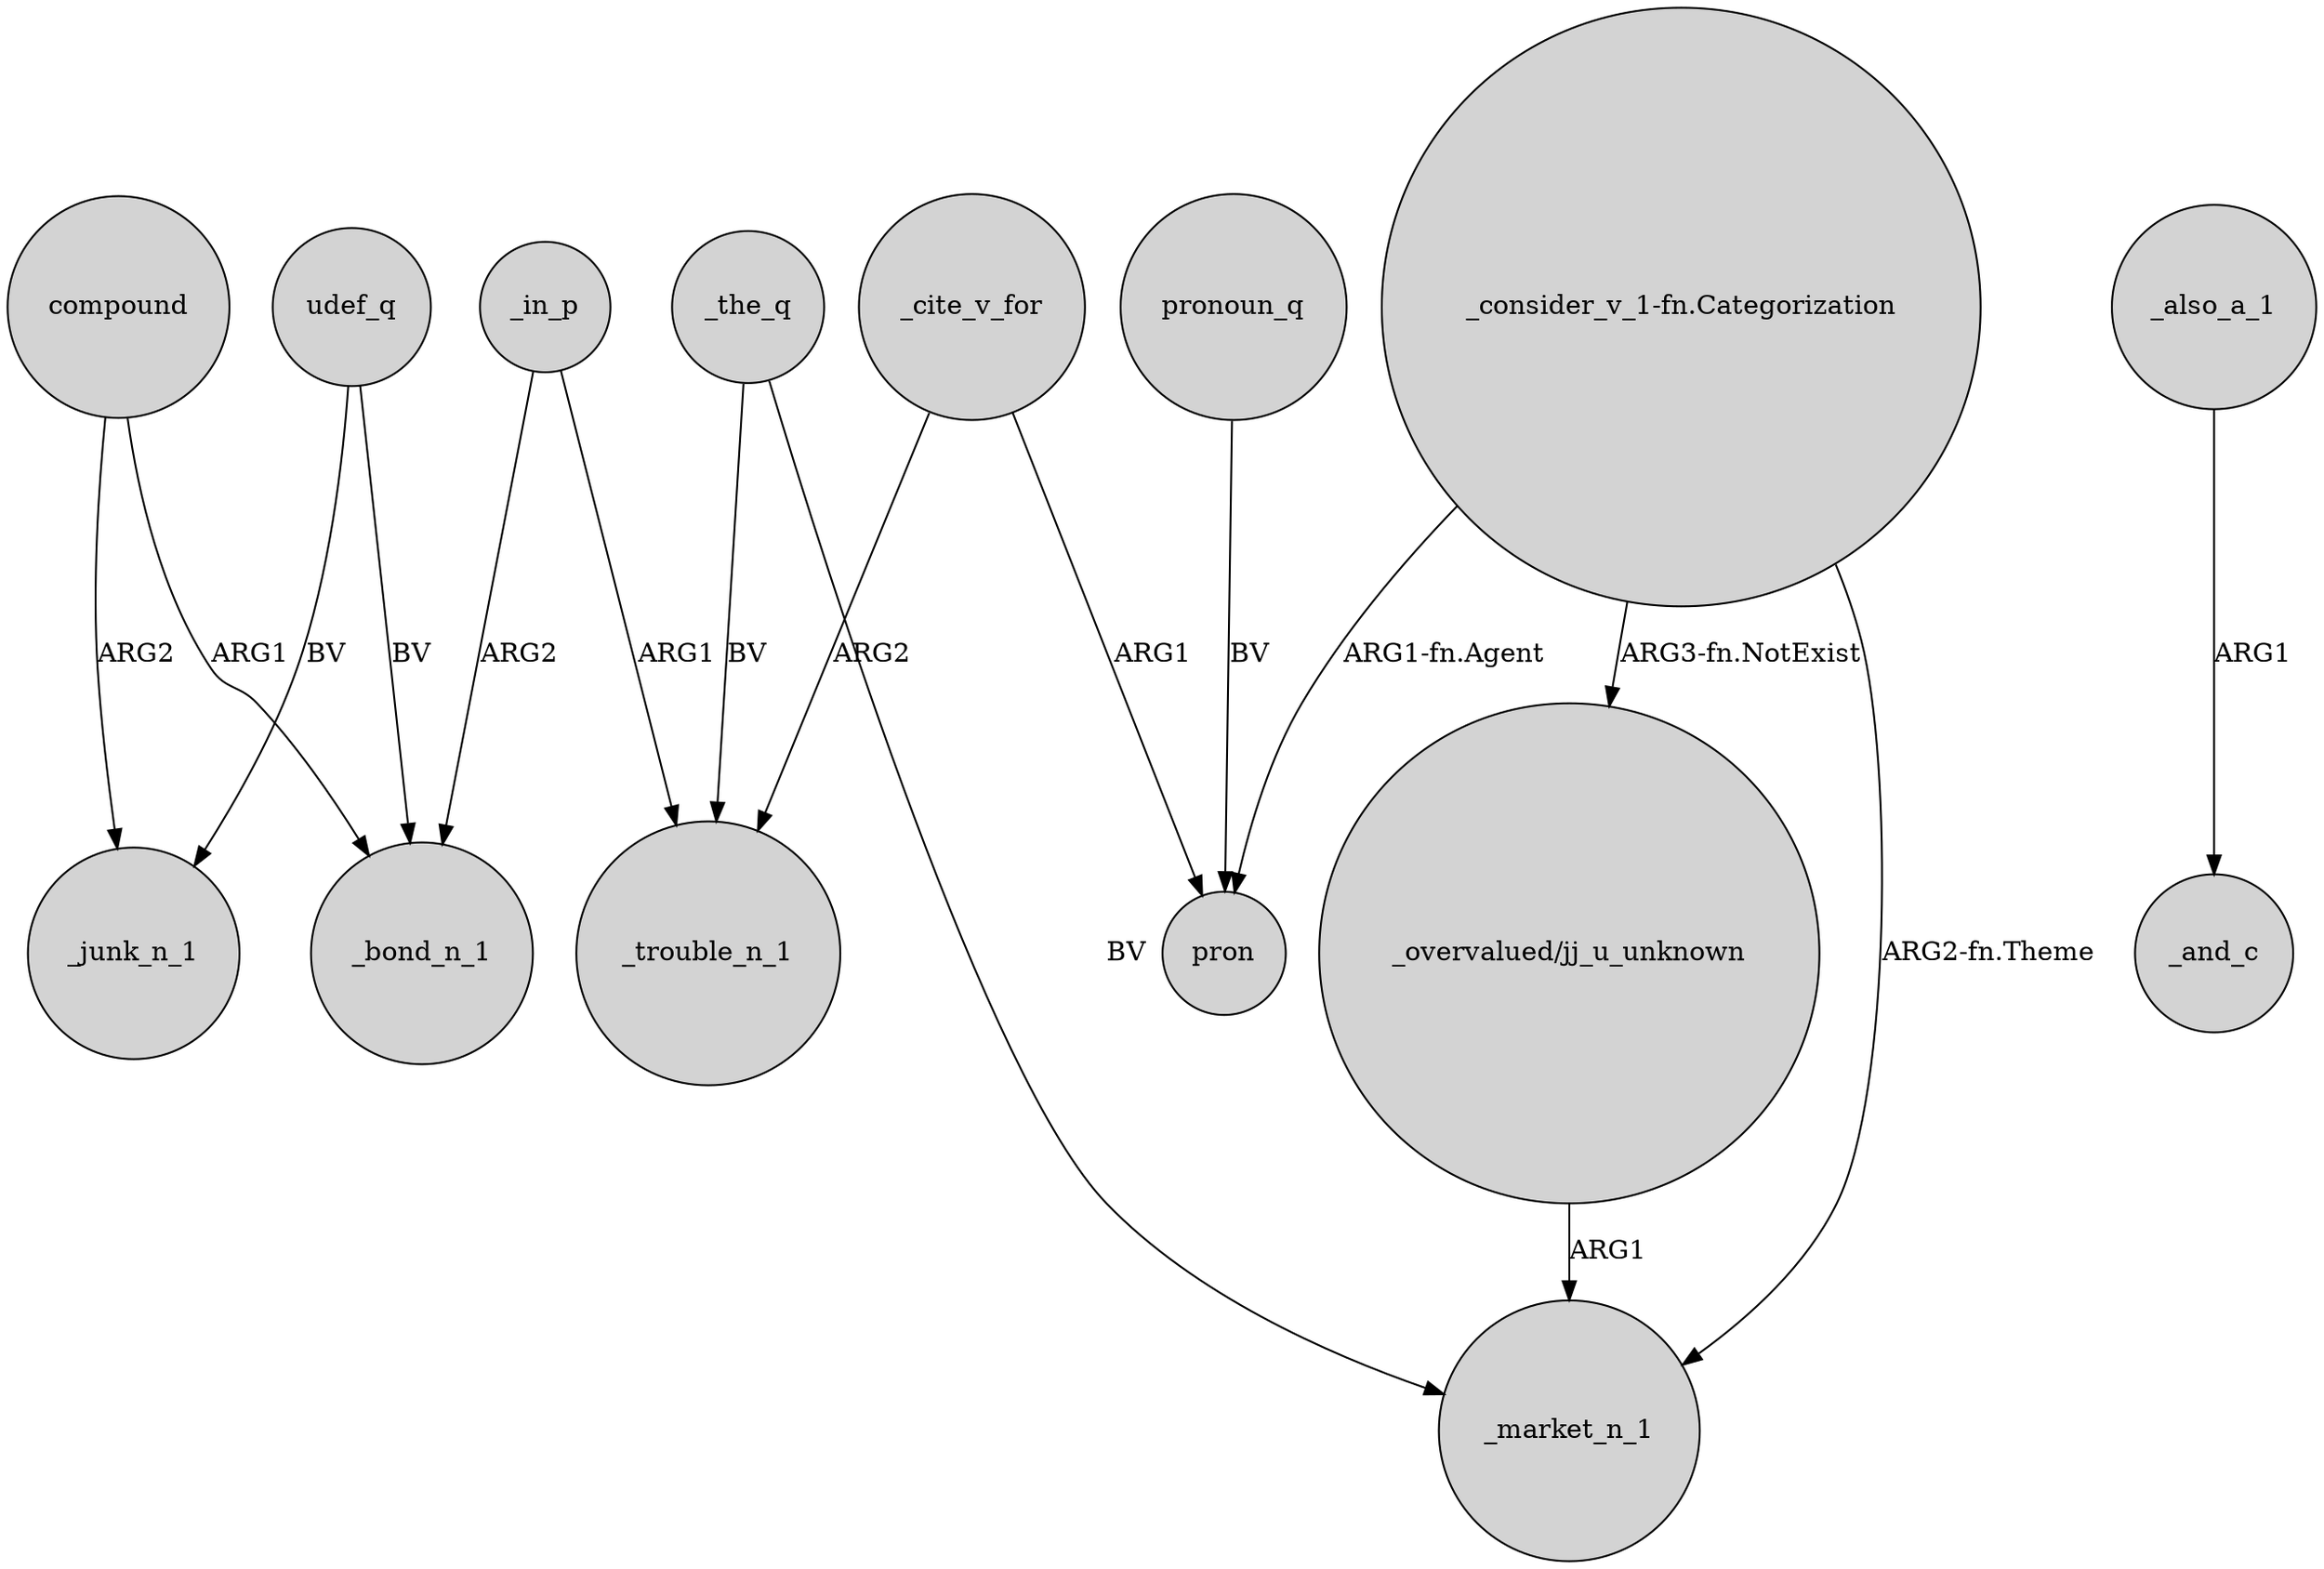 digraph {
	node [shape=circle style=filled]
	udef_q -> _bond_n_1 [label=BV]
	_also_a_1 -> _and_c [label=ARG1]
	"_consider_v_1-fn.Categorization" -> _market_n_1 [label="ARG2-fn.Theme"]
	"_consider_v_1-fn.Categorization" -> pron [label="ARG1-fn.Agent"]
	_cite_v_for -> pron [label=ARG1]
	compound -> _junk_n_1 [label=ARG2]
	"_consider_v_1-fn.Categorization" -> "_overvalued/jj_u_unknown" [label="ARG3-fn.NotExist"]
	_the_q -> _market_n_1 [label=BV]
	_the_q -> _trouble_n_1 [label=BV]
	_in_p -> _trouble_n_1 [label=ARG1]
	_cite_v_for -> _trouble_n_1 [label=ARG2]
	"_overvalued/jj_u_unknown" -> _market_n_1 [label=ARG1]
	_in_p -> _bond_n_1 [label=ARG2]
	udef_q -> _junk_n_1 [label=BV]
	compound -> _bond_n_1 [label=ARG1]
	pronoun_q -> pron [label=BV]
}
